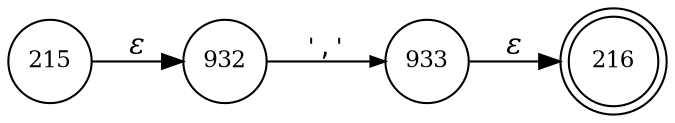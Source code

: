 digraph ATN {
rankdir=LR;
s216[fontsize=11, label="216", shape=doublecircle, fixedsize=true, width=.6];
s932[fontsize=11,label="932", shape=circle, fixedsize=true, width=.55, peripheries=1];
s933[fontsize=11,label="933", shape=circle, fixedsize=true, width=.55, peripheries=1];
s215[fontsize=11,label="215", shape=circle, fixedsize=true, width=.55, peripheries=1];
s215 -> s932 [fontname="Times-Italic", label="&epsilon;"];
s932 -> s933 [fontsize=11, fontname="Courier", arrowsize=.7, label = "','", arrowhead = normal];
s933 -> s216 [fontname="Times-Italic", label="&epsilon;"];
}